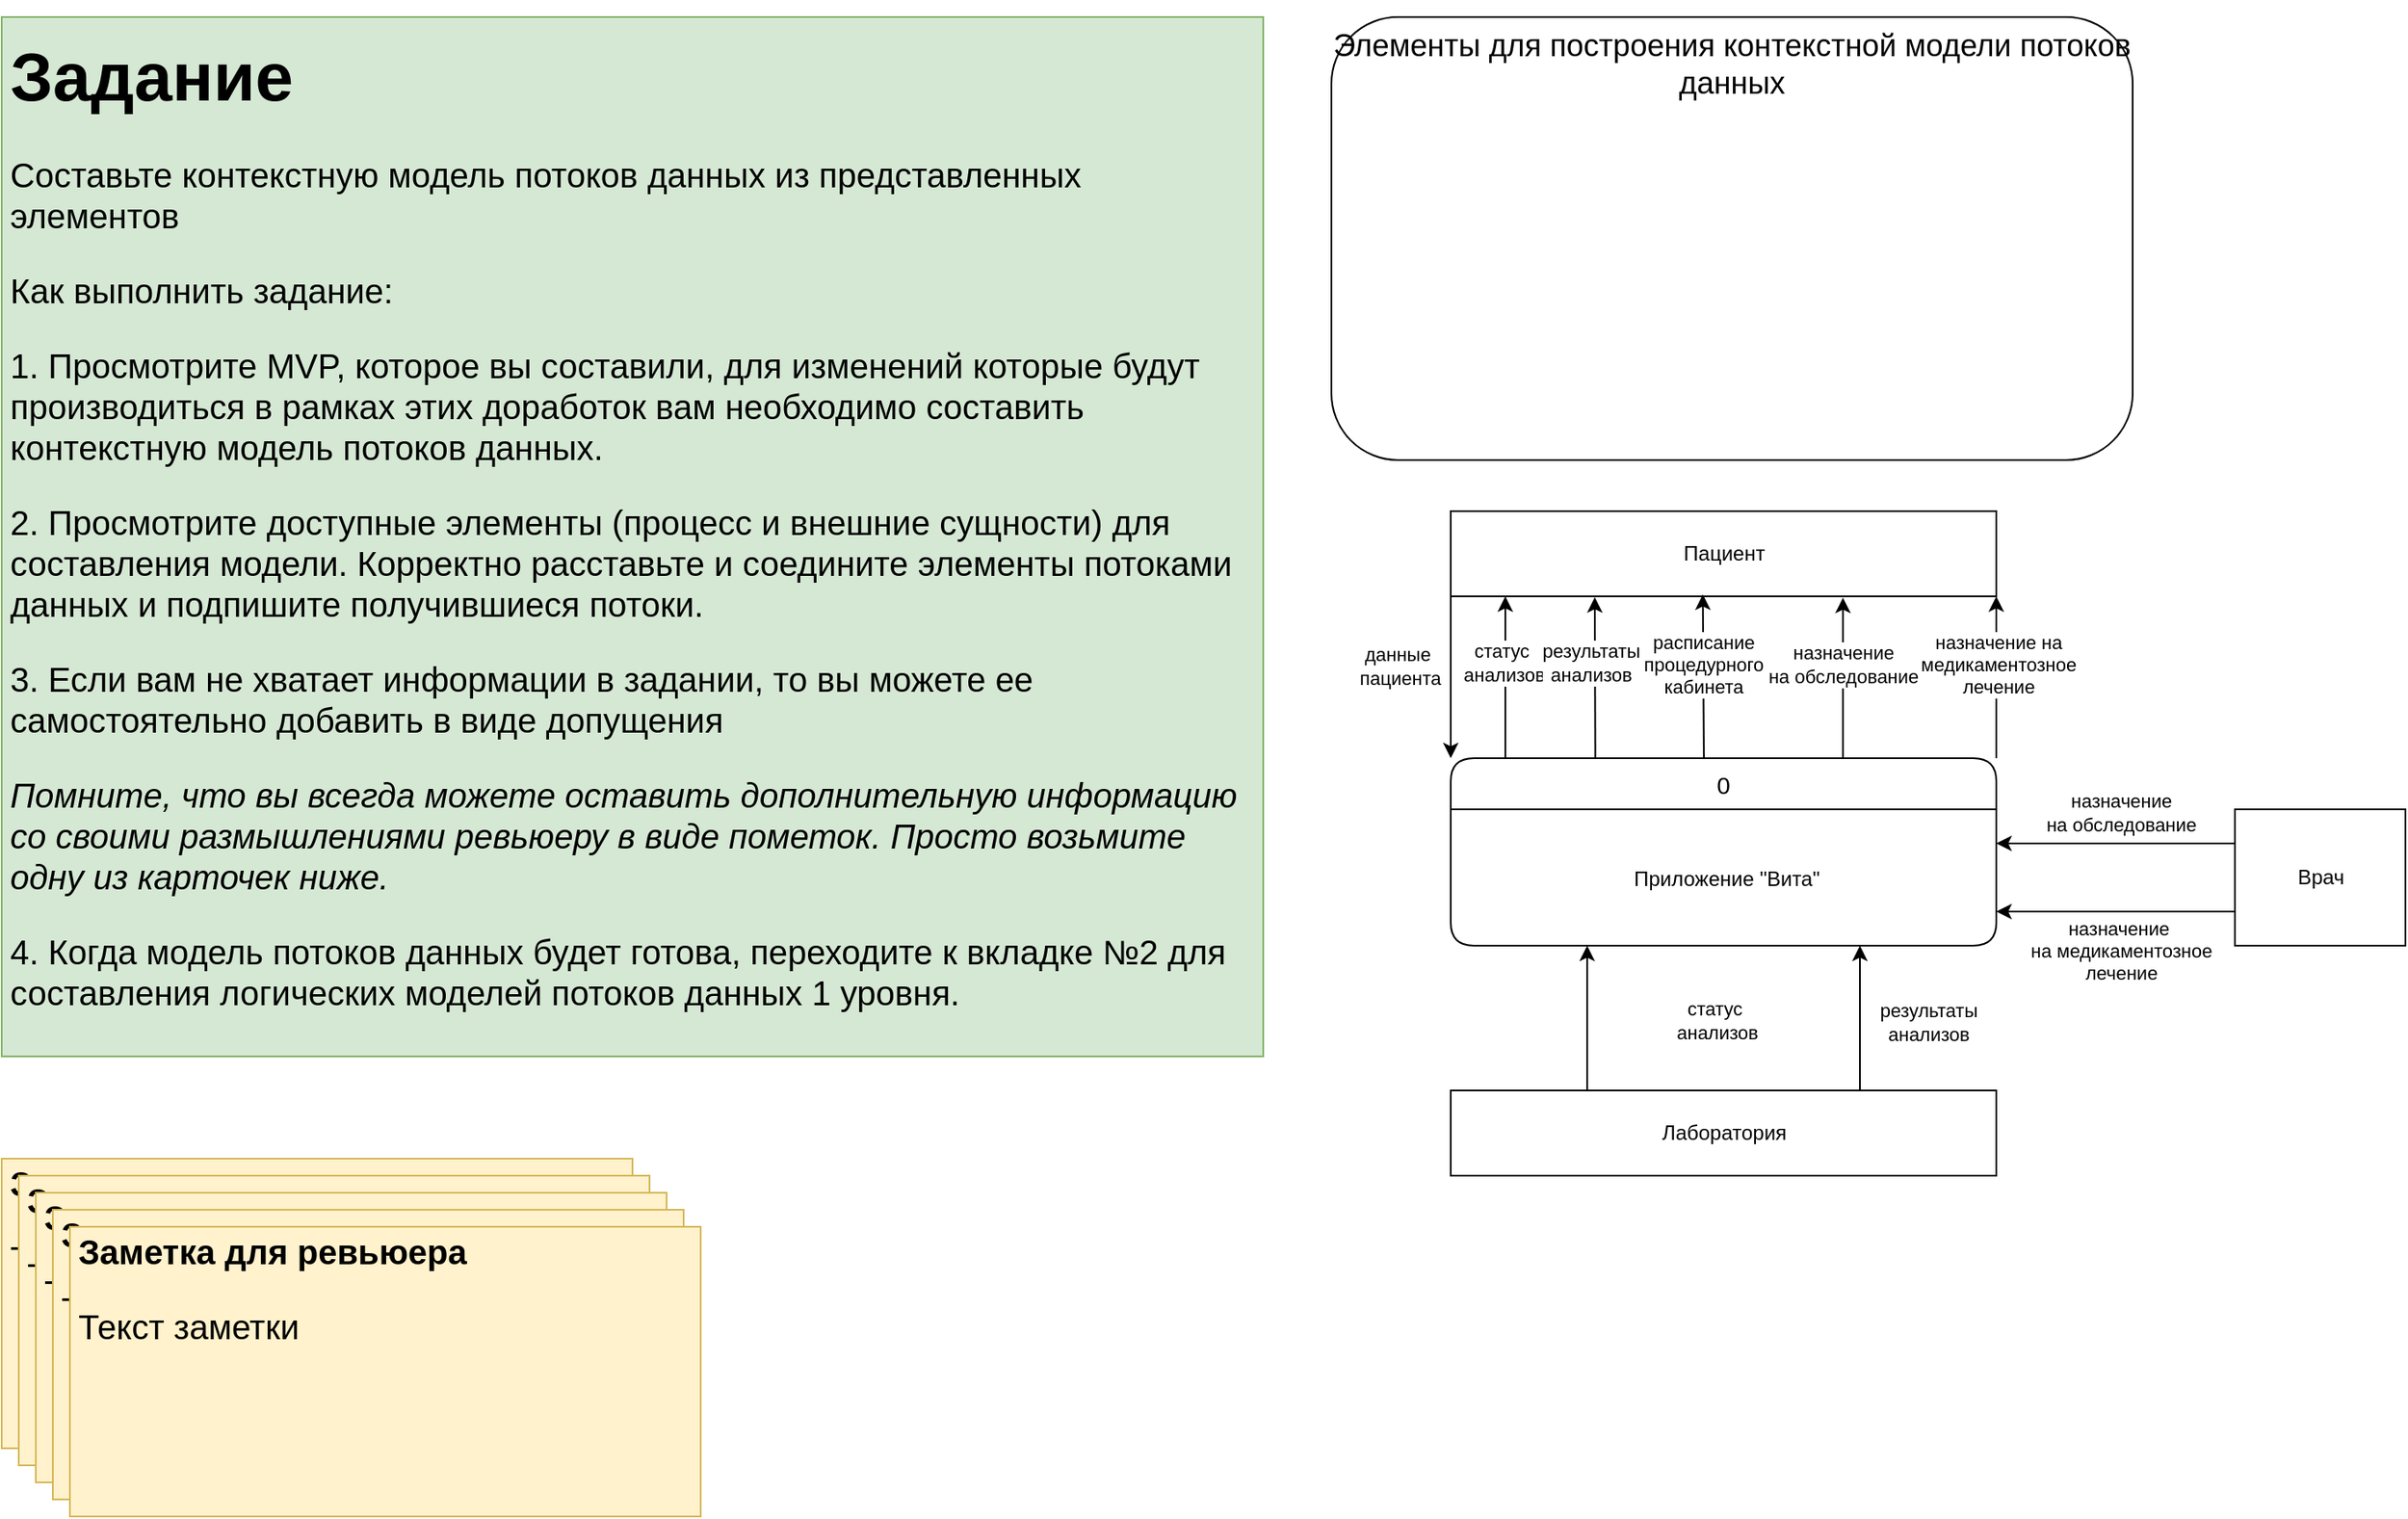 <mxfile version="21.6.1" type="device" pages="2">
  <diagram id="FZimzOWbiY0pmrnXrLaN" name="DFD контекстная">
    <mxGraphModel dx="2186" dy="1904" grid="1" gridSize="10" guides="1" tooltips="1" connect="1" arrows="1" fold="1" page="1" pageScale="1" pageWidth="827" pageHeight="1169" math="0" shadow="0">
      <root>
        <mxCell id="0" />
        <mxCell id="1" parent="0" />
        <mxCell id="komNeLyyzliTDDAAMzvB-7" value="&lt;font style=&quot;font-size: 18px;&quot;&gt;Элементы для построения&amp;nbsp;&lt;span style=&quot;caret-color: rgb(0, 0, 0); text-align: start; text-size-adjust: auto;&quot; data-reactroot=&quot;&quot; class=&quot;notion-enable-hover&quot; data-token-index=&quot;0&quot;&gt;контекстной модели потоков данных&lt;/span&gt;&lt;/font&gt;" style="rounded=1;whiteSpace=wrap;html=1;verticalAlign=top;" parent="1" vertex="1">
          <mxGeometry x="10" y="-1120" width="470" height="260" as="geometry" />
        </mxCell>
        <mxCell id="5UiAa6i34-nmtpAbNAzd-2" style="edgeStyle=orthogonalEdgeStyle;rounded=0;orthogonalLoop=1;jettySize=auto;html=1;exitX=0;exitY=0.25;exitDx=0;exitDy=0;entryX=1;entryY=0.25;entryDx=0;entryDy=0;" parent="1" source="komNeLyyzliTDDAAMzvB-3" target="rhUK0AfXt017CsrgmApv-2" edge="1">
          <mxGeometry relative="1" as="geometry" />
        </mxCell>
        <mxCell id="5UiAa6i34-nmtpAbNAzd-3" style="edgeStyle=orthogonalEdgeStyle;rounded=0;orthogonalLoop=1;jettySize=auto;html=1;exitX=0;exitY=0.75;exitDx=0;exitDy=0;entryX=1;entryY=0.75;entryDx=0;entryDy=0;endArrow=classic;endFill=1;startArrow=none;startFill=0;" parent="1" source="komNeLyyzliTDDAAMzvB-3" target="rhUK0AfXt017CsrgmApv-2" edge="1">
          <mxGeometry relative="1" as="geometry" />
        </mxCell>
        <mxCell id="komNeLyyzliTDDAAMzvB-3" value="Врач" style="html=1;dashed=0;whitespace=wrap;" parent="1" vertex="1">
          <mxGeometry x="540" y="-655" width="100" height="80" as="geometry" />
        </mxCell>
        <mxCell id="komNeLyyzliTDDAAMzvB-4" value="Лаборатория" style="html=1;dashed=0;whitespace=wrap;" parent="1" vertex="1">
          <mxGeometry x="80" y="-490" width="320" height="50" as="geometry" />
        </mxCell>
        <mxCell id="komNeLyyzliTDDAAMzvB-5" value="Пациент" style="html=1;dashed=0;whitespace=wrap;" parent="1" vertex="1">
          <mxGeometry x="80" y="-830" width="320" height="50" as="geometry" />
        </mxCell>
        <mxCell id="komNeLyyzliTDDAAMzvB-8" value="&lt;h1&gt;&lt;font style=&quot;font-size: 40px;&quot;&gt;Задание&lt;/font&gt;&lt;/h1&gt;&lt;font style=&quot;font-size: 20px;&quot;&gt;Составьте контекстную модель потоков данных из представленных элементов&lt;br&gt;&lt;/font&gt;&lt;p style=&quot;font-size: 20px;&quot;&gt;&lt;font style=&quot;font-size: 20px;&quot;&gt;Как выполнить задание:&lt;/font&gt;&lt;/p&gt;&lt;p style=&quot;font-size: 20px;&quot;&gt;&lt;font style=&quot;font-size: 20px;&quot;&gt;1. Просмотрите MVP, которое вы составили, для изменений которые будут производиться в рамках этих доработок вам необходимо составить контекстную модель потоков данных.&amp;nbsp;&lt;/font&gt;&lt;/p&gt;&lt;p style=&quot;font-size: 20px;&quot;&gt;2. Просмотрите доступные элементы (процесс и внешние сущности) для составления модели.&lt;span style=&quot;background-color: initial;&quot;&gt;&amp;nbsp;Корректно расставьте и соедините элементы потоками данных и подпишите получившиеся потоки.&lt;/span&gt;&lt;/p&gt;&lt;p style=&quot;font-size: 20px;&quot;&gt;&lt;font style=&quot;font-size: 20px;&quot;&gt;3. Если вам не хватает информации в задании, то вы можете ее самостоятельно добавить в виде допущения&lt;/font&gt;&lt;/p&gt;&lt;p style=&quot;font-size: 20px;&quot;&gt;&lt;i&gt;Помните, что вы всегда можете оставить дополнительную информацию со своими размышлениями ревьюеру в виде пометок. Просто возьмите одну из карточек ниже.&amp;nbsp;&lt;/i&gt;&lt;/p&gt;&lt;p style=&quot;font-size: 20px;&quot;&gt;&lt;font style=&quot;font-size: 20px;&quot;&gt;4. Когда модель потоков данных будет готова, переходите к вкладке №2 для составления логических моделей потоков данных 1 уровня.&lt;/font&gt;&lt;/p&gt;" style="text;html=1;strokeColor=#82b366;fillColor=#d5e8d4;spacing=5;spacingTop=-20;whiteSpace=wrap;overflow=hidden;rounded=0;fontSize=16;" parent="1" vertex="1">
          <mxGeometry x="-770" y="-1120" width="740" height="610" as="geometry" />
        </mxCell>
        <mxCell id="komNeLyyzliTDDAAMzvB-9" value="&lt;h1 style=&quot;font-size: 20px;&quot;&gt;&lt;font style=&quot;font-size: 20px;&quot;&gt;Заметка для ревьюера&lt;/font&gt;&lt;/h1&gt;&lt;p style=&quot;font-size: 20px;&quot;&gt;&lt;font style=&quot;font-size: 20px;&quot;&gt;Текст заметки&lt;/font&gt;&lt;/p&gt;" style="text;html=1;strokeColor=#d6b656;fillColor=#fff2cc;spacing=5;spacingTop=-20;whiteSpace=wrap;overflow=hidden;rounded=0;fontSize=20;" parent="1" vertex="1">
          <mxGeometry x="-770" y="-450" width="370" height="170" as="geometry" />
        </mxCell>
        <mxCell id="komNeLyyzliTDDAAMzvB-10" value="&lt;h1 style=&quot;font-size: 20px;&quot;&gt;&lt;font style=&quot;font-size: 20px;&quot;&gt;Заметка для ревьюера&lt;/font&gt;&lt;/h1&gt;&lt;p style=&quot;font-size: 20px;&quot;&gt;&lt;font style=&quot;font-size: 20px;&quot;&gt;Текст заметки&lt;/font&gt;&lt;/p&gt;" style="text;html=1;strokeColor=#d6b656;fillColor=#fff2cc;spacing=5;spacingTop=-20;whiteSpace=wrap;overflow=hidden;rounded=0;fontSize=20;" parent="1" vertex="1">
          <mxGeometry x="-760" y="-440" width="370" height="170" as="geometry" />
        </mxCell>
        <mxCell id="komNeLyyzliTDDAAMzvB-11" value="&lt;h1 style=&quot;font-size: 20px;&quot;&gt;&lt;font style=&quot;font-size: 20px;&quot;&gt;Заметка для ревьюера&lt;/font&gt;&lt;/h1&gt;&lt;p style=&quot;font-size: 20px;&quot;&gt;&lt;font style=&quot;font-size: 20px;&quot;&gt;Текст заметки&lt;/font&gt;&lt;/p&gt;" style="text;html=1;strokeColor=#d6b656;fillColor=#fff2cc;spacing=5;spacingTop=-20;whiteSpace=wrap;overflow=hidden;rounded=0;fontSize=20;" parent="1" vertex="1">
          <mxGeometry x="-750" y="-430" width="370" height="170" as="geometry" />
        </mxCell>
        <mxCell id="komNeLyyzliTDDAAMzvB-12" value="&lt;h1 style=&quot;font-size: 20px;&quot;&gt;&lt;font style=&quot;font-size: 20px;&quot;&gt;Заметка для ревьюера&lt;/font&gt;&lt;/h1&gt;&lt;p style=&quot;font-size: 20px;&quot;&gt;&lt;font style=&quot;font-size: 20px;&quot;&gt;Текст заметки&lt;/font&gt;&lt;/p&gt;" style="text;html=1;strokeColor=#d6b656;fillColor=#fff2cc;spacing=5;spacingTop=-20;whiteSpace=wrap;overflow=hidden;rounded=0;fontSize=20;" parent="1" vertex="1">
          <mxGeometry x="-740" y="-420" width="370" height="170" as="geometry" />
        </mxCell>
        <mxCell id="komNeLyyzliTDDAAMzvB-13" value="&lt;h1 style=&quot;font-size: 20px;&quot;&gt;&lt;font style=&quot;font-size: 20px;&quot;&gt;Заметка для ревьюера&lt;/font&gt;&lt;/h1&gt;&lt;p style=&quot;font-size: 20px;&quot;&gt;&lt;font style=&quot;font-size: 20px;&quot;&gt;Текст заметки&lt;/font&gt;&lt;/p&gt;" style="text;html=1;strokeColor=#d6b656;fillColor=#fff2cc;spacing=5;spacingTop=-20;whiteSpace=wrap;overflow=hidden;rounded=0;fontSize=20;" parent="1" vertex="1">
          <mxGeometry x="-730" y="-410" width="370" height="170" as="geometry" />
        </mxCell>
        <mxCell id="5UiAa6i34-nmtpAbNAzd-6" style="edgeStyle=orthogonalEdgeStyle;rounded=0;orthogonalLoop=1;jettySize=auto;html=1;exitX=0;exitY=0;exitDx=0;exitDy=0;entryX=0;entryY=1;entryDx=0;entryDy=0;startArrow=classic;startFill=1;endArrow=none;endFill=0;" parent="1" source="rhUK0AfXt017CsrgmApv-1" target="komNeLyyzliTDDAAMzvB-5" edge="1">
          <mxGeometry relative="1" as="geometry" />
        </mxCell>
        <mxCell id="yztiGZCTDV8_Pqn9JOK7-1" value="данные&amp;nbsp;&lt;br style=&quot;border-color: var(--border-color);&quot;&gt;пациента" style="edgeLabel;html=1;align=center;verticalAlign=middle;resizable=0;points=[];" parent="5UiAa6i34-nmtpAbNAzd-6" vertex="1" connectable="0">
          <mxGeometry x="0.151" relative="1" as="geometry">
            <mxPoint x="-30" as="offset" />
          </mxGeometry>
        </mxCell>
        <mxCell id="5UiAa6i34-nmtpAbNAzd-7" style="edgeStyle=orthogonalEdgeStyle;rounded=0;orthogonalLoop=1;jettySize=auto;html=1;entryX=0.719;entryY=1.016;entryDx=0;entryDy=0;entryPerimeter=0;exitX=0.719;exitY=0.004;exitDx=0;exitDy=0;exitPerimeter=0;" parent="1" source="rhUK0AfXt017CsrgmApv-1" target="komNeLyyzliTDDAAMzvB-5" edge="1">
          <mxGeometry relative="1" as="geometry">
            <mxPoint x="280" y="-690" as="sourcePoint" />
            <Array as="points" />
          </mxGeometry>
        </mxCell>
        <mxCell id="rhUK0AfXt017CsrgmApv-1" value="0" style="swimlane;childLayout=stackLayout;horizontal=1;startSize=30;horizontalStack=0;rounded=1;fontSize=14;fontStyle=0;strokeWidth=1;resizeParent=0;resizeLast=1;shadow=0;dashed=0;align=center;fillColor=#FFFFFF;" parent="1" vertex="1">
          <mxGeometry x="80" y="-685" width="320" height="110" as="geometry" />
        </mxCell>
        <mxCell id="rhUK0AfXt017CsrgmApv-2" value="Приложение &quot;Вита&quot;" style="align=center;strokeColor=none;fillColor=none;spacingLeft=4;fontSize=12;verticalAlign=middle;resizable=0;rotatable=0;part=1;" parent="rhUK0AfXt017CsrgmApv-1" vertex="1">
          <mxGeometry y="30" width="320" height="80" as="geometry" />
        </mxCell>
        <mxCell id="5UiAa6i34-nmtpAbNAzd-4" style="edgeStyle=orthogonalEdgeStyle;rounded=0;orthogonalLoop=1;jettySize=auto;html=1;exitX=0.75;exitY=1;exitDx=0;exitDy=0;entryX=0.75;entryY=0;entryDx=0;entryDy=0;endArrow=none;endFill=0;startArrow=classic;startFill=1;" parent="1" source="rhUK0AfXt017CsrgmApv-2" target="komNeLyyzliTDDAAMzvB-4" edge="1">
          <mxGeometry relative="1" as="geometry" />
        </mxCell>
        <mxCell id="5UiAa6i34-nmtpAbNAzd-5" style="edgeStyle=orthogonalEdgeStyle;rounded=0;orthogonalLoop=1;jettySize=auto;html=1;exitX=0.25;exitY=1;exitDx=0;exitDy=0;entryX=0.25;entryY=0;entryDx=0;entryDy=0;startArrow=classic;startFill=1;endArrow=none;endFill=0;" parent="1" source="rhUK0AfXt017CsrgmApv-2" target="komNeLyyzliTDDAAMzvB-4" edge="1">
          <mxGeometry relative="1" as="geometry" />
        </mxCell>
        <mxCell id="4C3Xw3M5E_rxSA2_JD7l-1" value="назначение&lt;br style=&quot;border-color: var(--border-color);&quot;&gt;на обследование" style="edgeLabel;html=1;align=center;verticalAlign=middle;resizable=0;points=[];" parent="1" vertex="1" connectable="0">
          <mxGeometry x="310.0" y="-739.995" as="geometry" />
        </mxCell>
        <mxCell id="QDvDDxwoMI50mD7SYZni-1" value="назначение&amp;nbsp;&lt;br&gt;на медикаментозное&lt;br&gt;лечение" style="edgeLabel;html=1;align=center;verticalAlign=middle;resizable=0;points=[];" parent="1" vertex="1" connectable="0">
          <mxGeometry x="459.996" y="-580" as="geometry">
            <mxPoint x="13" y="8" as="offset" />
          </mxGeometry>
        </mxCell>
        <mxCell id="4FJCJqjWnsjJNMsJOvv6-1" value="назначение&lt;br&gt;на обследование" style="edgeLabel;html=1;align=center;verticalAlign=middle;resizable=0;points=[];" parent="1" vertex="1" connectable="0">
          <mxGeometry x="370.003" y="-530" as="geometry">
            <mxPoint x="103" y="-123" as="offset" />
          </mxGeometry>
        </mxCell>
        <mxCell id="zxtGXvCYWxITWLQLMkzj-1" value="результаты&lt;br&gt;анализов" style="edgeLabel;html=1;align=center;verticalAlign=middle;resizable=0;points=[];" parent="1" vertex="1" connectable="0">
          <mxGeometry x="360.0" y="-530.003" as="geometry" />
        </mxCell>
        <mxCell id="L6FBANYmvhba1uNkg4qb-1" value="статус&amp;nbsp;&lt;br&gt;анализов" style="edgeLabel;html=1;align=center;verticalAlign=middle;resizable=0;points=[];" parent="1" vertex="1" connectable="0">
          <mxGeometry x="150.0" y="-447.241" as="geometry">
            <mxPoint x="86" y="-84" as="offset" />
          </mxGeometry>
        </mxCell>
        <mxCell id="L6FBANYmvhba1uNkg4qb-2" style="edgeStyle=orthogonalEdgeStyle;rounded=0;orthogonalLoop=1;jettySize=auto;html=1;entryX=0.1;entryY=0.002;entryDx=0;entryDy=0;startArrow=classic;startFill=1;endArrow=none;endFill=0;entryPerimeter=0;" parent="1" target="rhUK0AfXt017CsrgmApv-1" edge="1">
          <mxGeometry relative="1" as="geometry">
            <mxPoint x="112" y="-780" as="sourcePoint" />
            <mxPoint x="180" y="-685" as="targetPoint" />
            <Array as="points">
              <mxPoint x="112" y="-780" />
            </Array>
          </mxGeometry>
        </mxCell>
        <mxCell id="L6FBANYmvhba1uNkg4qb-3" value="статус&amp;nbsp;&lt;br style=&quot;border-color: var(--border-color);&quot;&gt;анализов" style="edgeLabel;html=1;align=center;verticalAlign=middle;resizable=0;points=[];" parent="L6FBANYmvhba1uNkg4qb-2" connectable="0" vertex="1">
          <mxGeometry x="-0.073" y="-1" relative="1" as="geometry">
            <mxPoint y="-5" as="offset" />
          </mxGeometry>
        </mxCell>
        <mxCell id="L6FBANYmvhba1uNkg4qb-4" value="" style="endArrow=classic;html=1;rounded=0;entryX=0.264;entryY=1.01;entryDx=0;entryDy=0;exitX=0.265;exitY=-0.003;exitDx=0;exitDy=0;exitPerimeter=0;entryPerimeter=0;" parent="1" source="rhUK0AfXt017CsrgmApv-1" target="komNeLyyzliTDDAAMzvB-5" edge="1">
          <mxGeometry width="50" height="50" relative="1" as="geometry">
            <mxPoint x="280" y="-680" as="sourcePoint" />
            <mxPoint x="330" y="-730" as="targetPoint" />
          </mxGeometry>
        </mxCell>
        <mxCell id="L6FBANYmvhba1uNkg4qb-5" value="результаты&lt;br style=&quot;border-color: var(--border-color);&quot;&gt;анализов" style="edgeLabel;html=1;align=center;verticalAlign=middle;resizable=0;points=[];" parent="L6FBANYmvhba1uNkg4qb-4" vertex="1" connectable="0">
          <mxGeometry x="0.076" y="1" relative="1" as="geometry">
            <mxPoint x="-2" y="-5" as="offset" />
          </mxGeometry>
        </mxCell>
        <mxCell id="L6FBANYmvhba1uNkg4qb-6" value="" style="endArrow=classic;html=1;rounded=0;entryX=1;entryY=1;entryDx=0;entryDy=0;exitX=1;exitY=0;exitDx=0;exitDy=0;" parent="1" source="rhUK0AfXt017CsrgmApv-1" target="komNeLyyzliTDDAAMzvB-5" edge="1">
          <mxGeometry width="50" height="50" relative="1" as="geometry">
            <mxPoint x="350" y="-700" as="sourcePoint" />
            <mxPoint x="400" y="-750" as="targetPoint" />
          </mxGeometry>
        </mxCell>
        <mxCell id="L6FBANYmvhba1uNkg4qb-10" value="назначение&amp;nbsp;на &lt;br&gt;медикаментозное&lt;br style=&quot;border-color: var(--border-color);&quot;&gt;лечение" style="edgeLabel;html=1;align=center;verticalAlign=middle;resizable=0;points=[];" parent="L6FBANYmvhba1uNkg4qb-6" vertex="1" connectable="0">
          <mxGeometry x="0.248" y="-1" relative="1" as="geometry">
            <mxPoint y="4" as="offset" />
          </mxGeometry>
        </mxCell>
        <mxCell id="Kh1CbkRhkAGDhkwCrPzZ-5" value="" style="endArrow=classic;html=1;rounded=0;entryX=0.462;entryY=0.978;entryDx=0;entryDy=0;exitX=0.464;exitY=0.004;exitDx=0;exitDy=0;entryPerimeter=0;exitPerimeter=0;" parent="1" source="rhUK0AfXt017CsrgmApv-1" target="komNeLyyzliTDDAAMzvB-5" edge="1">
          <mxGeometry width="50" height="50" relative="1" as="geometry">
            <mxPoint x="240" y="-690" as="sourcePoint" />
            <mxPoint x="160" y="-750" as="targetPoint" />
          </mxGeometry>
        </mxCell>
        <mxCell id="Kh1CbkRhkAGDhkwCrPzZ-6" value="расписание&lt;br&gt;процедурного&lt;br&gt;кабинета" style="edgeLabel;html=1;align=center;verticalAlign=middle;resizable=0;points=[];" parent="Kh1CbkRhkAGDhkwCrPzZ-5" connectable="0" vertex="1">
          <mxGeometry x="0.147" y="1" relative="1" as="geometry">
            <mxPoint x="1" as="offset" />
          </mxGeometry>
        </mxCell>
      </root>
    </mxGraphModel>
  </diagram>
  <diagram id="5hfhekeH1kYWlCb4wukP" name="DFD логические">
    <mxGraphModel dx="3298" dy="2505" grid="1" gridSize="10" guides="1" tooltips="1" connect="1" arrows="1" fold="1" page="1" pageScale="1" pageWidth="827" pageHeight="1169" math="0" shadow="0">
      <root>
        <mxCell id="0" />
        <mxCell id="1" parent="0" />
        <mxCell id="a9Sl7O8uez9xCAdCzFx1-1" value="&lt;font style=&quot;font-size: 20px;&quot;&gt;Элементы для построения л&lt;span style=&quot;caret-color: rgb(0, 0, 0); text-align: start; text-size-adjust: auto;&quot; data-reactroot=&quot;&quot; class=&quot;notion-enable-hover&quot; data-token-index=&quot;0&quot;&gt;огических моделей потоков данных уровня 1&lt;/span&gt;&lt;/font&gt;" style="rounded=1;whiteSpace=wrap;html=1;verticalAlign=top;" parent="1" vertex="1">
          <mxGeometry x="10" y="-1120" width="800" height="320" as="geometry" />
        </mxCell>
        <mxCell id="a9Sl7O8uez9xCAdCzFx1-50" value="Пациент" style="html=1;fontSize=11;" parent="1" vertex="1">
          <mxGeometry x="20" y="-770" width="290" height="50" as="geometry" />
        </mxCell>
        <mxCell id="a9Sl7O8uez9xCAdCzFx1-51" value="Врач" style="html=1;fontSize=11;" parent="1" vertex="1">
          <mxGeometry x="540" y="-570" width="100" height="40" as="geometry" />
        </mxCell>
        <mxCell id="a9Sl7O8uez9xCAdCzFx1-52" value="Пациент" style="html=1;fontSize=11;" parent="1" vertex="1">
          <mxGeometry x="960" y="-750" width="160" height="50" as="geometry" />
        </mxCell>
        <mxCell id="a9Sl7O8uez9xCAdCzFx1-53" value="Врач" style="html=1;fontSize=11;" parent="1" vertex="1">
          <mxGeometry x="960" y="-380" width="160" height="50" as="geometry" />
        </mxCell>
        <mxCell id="a9Sl7O8uez9xCAdCzFx1-55" value="Лаборатория" style="html=1;fontSize=11;" parent="1" vertex="1">
          <mxGeometry x="20" y="-400" width="290" height="50" as="geometry" />
        </mxCell>
        <mxCell id="JQqJk8gsrpiBfC45wu2H-1" value="&lt;h1&gt;&lt;font style=&quot;font-size: 40px;&quot;&gt;Задание&lt;/font&gt;&lt;/h1&gt;&lt;font style=&quot;font-size: 20px;&quot;&gt;Составьте две логические модели потоков данных 1 уровня из представленных элементов. По одной для каждого процесса.&lt;br&gt;&lt;/font&gt;&lt;p style=&quot;font-size: 20px;&quot;&gt;&lt;font style=&quot;font-size: 20px;&quot;&gt;Как выполнить задание:&lt;/font&gt;&lt;/p&gt;&lt;span style=&quot;font-size: 20px;&quot;&gt;1. Просмотрите MVP, которое вы составили, для изменений которые будут производиться в рамках этих доработок вам необходимо составить две логические модели потоков данных.&amp;nbsp;&lt;/span&gt;&lt;p style=&quot;font-size: 20px;&quot;&gt;2. Просмотрите доступные элементы (процесс и внешние сущности) для составления модели.&lt;span style=&quot;background-color: initial;&quot;&gt;&amp;nbsp;Корректно расставьте, соедините элементы потоками данных и подпишите получившиеся потоки.&amp;nbsp;&lt;/span&gt;&lt;/p&gt;&lt;p style=&quot;font-size: 20px;&quot;&gt;3. Добавьте в модели потоков данных к каждому процессу недостающие хранилища данных.&lt;/p&gt;&lt;p style=&quot;font-size: 20px;&quot;&gt;&lt;font style=&quot;font-size: 20px;&quot;&gt;4. Если вам не хватает информации в задании, то вы можете ее самостоятельно добавить в виде допущения&lt;/font&gt;&lt;/p&gt;&lt;p style=&quot;font-size: 20px;&quot;&gt;&lt;i&gt;Помните, что вы всегда можете оставить дополнительную информацию со своими размышлениями ревьюеру в виде пометок. Просто возьмите одну из карточек ниже.&amp;nbsp;&lt;/i&gt;&lt;/p&gt;&lt;p style=&quot;font-size: 20px;&quot;&gt;&lt;font style=&quot;font-size: 20px;&quot;&gt;5. Когда модели потоков данных будут готовы сохраните получившийся файл в формате .drawio, он понадобиться вам в части &quot;Ревью&quot;&lt;/font&gt;&lt;/p&gt;" style="text;html=1;strokeColor=#82b366;fillColor=#d5e8d4;spacing=5;spacingTop=-20;whiteSpace=wrap;overflow=hidden;rounded=0;fontSize=16;" parent="1" vertex="1">
          <mxGeometry x="-770" y="-1120" width="740" height="660" as="geometry" />
        </mxCell>
        <mxCell id="TyFQIvKSNbhwDLeUT2OL-1" value="1" style="swimlane;childLayout=stackLayout;horizontal=1;startSize=30;horizontalStack=0;rounded=1;fontSize=14;fontStyle=0;strokeWidth=1;resizeParent=0;resizeLast=1;shadow=0;dashed=0;align=center;fillColor=#FFFFFF;" parent="1" vertex="1">
          <mxGeometry x="20" y="-610" width="290" height="110" as="geometry" />
        </mxCell>
        <mxCell id="TyFQIvKSNbhwDLeUT2OL-2" value="Пройти обследование" style="align=center;strokeColor=none;fillColor=none;spacingLeft=4;fontSize=12;verticalAlign=middle;resizable=0;rotatable=0;part=1;" parent="TyFQIvKSNbhwDLeUT2OL-1" vertex="1">
          <mxGeometry y="30" width="290" height="80" as="geometry" />
        </mxCell>
        <mxCell id="jfRJq12P8PdNFq7zpwv4-1" value="2" style="swimlane;childLayout=stackLayout;horizontal=1;startSize=30;horizontalStack=0;rounded=1;fontSize=14;fontStyle=0;strokeWidth=1;resizeParent=0;resizeLast=1;shadow=0;dashed=0;align=center;fillColor=#FFFFFF;" parent="1" vertex="1">
          <mxGeometry x="960" y="-590" width="160" height="110" as="geometry" />
        </mxCell>
        <mxCell id="jfRJq12P8PdNFq7zpwv4-2" value="Пройти&#xa;медикаментозное &#xa;лечение" style="align=center;strokeColor=none;fillColor=none;spacingLeft=4;fontSize=12;verticalAlign=middle;resizable=0;rotatable=0;part=1;" parent="jfRJq12P8PdNFq7zpwv4-1" vertex="1">
          <mxGeometry y="30" width="160" height="80" as="geometry" />
        </mxCell>
        <mxCell id="LvPPWwWfilWsMwxd9Nst-1" value="данные&amp;nbsp;&lt;br&gt;пациента" style="endArrow=classic;html=1;rounded=0;exitX=0.03;exitY=1;exitDx=0;exitDy=0;entryX=0.031;entryY=-0.006;entryDx=0;entryDy=0;exitPerimeter=0;entryPerimeter=0;" parent="1" source="a9Sl7O8uez9xCAdCzFx1-50" target="TyFQIvKSNbhwDLeUT2OL-1" edge="1">
          <mxGeometry width="50" height="50" relative="1" as="geometry">
            <mxPoint x="250" y="-670" as="sourcePoint" />
            <mxPoint x="60" y="-690" as="targetPoint" />
          </mxGeometry>
        </mxCell>
        <mxCell id="LvPPWwWfilWsMwxd9Nst-3" value="" style="endArrow=classic;html=1;rounded=0;exitX=0.964;exitY=0.007;exitDx=0;exitDy=0;entryX=0.966;entryY=1.017;entryDx=0;entryDy=0;entryPerimeter=0;exitPerimeter=0;" parent="1" source="TyFQIvKSNbhwDLeUT2OL-1" target="a9Sl7O8uez9xCAdCzFx1-50" edge="1">
          <mxGeometry width="50" height="50" relative="1" as="geometry">
            <mxPoint x="220" y="-640" as="sourcePoint" />
            <mxPoint x="270" y="-690" as="targetPoint" />
          </mxGeometry>
        </mxCell>
        <mxCell id="wJeVf1HVawVVO51wIr1y-11" value="расписание&lt;br&gt;процедурного&lt;br&gt;кабинета" style="edgeLabel;html=1;align=center;verticalAlign=middle;resizable=0;points=[];" parent="LvPPWwWfilWsMwxd9Nst-3" connectable="0" vertex="1">
          <mxGeometry x="0.004" relative="1" as="geometry">
            <mxPoint y="-2" as="offset" />
          </mxGeometry>
        </mxCell>
        <mxCell id="LvPPWwWfilWsMwxd9Nst-5" value="" style="endArrow=classic;html=1;rounded=0;exitX=1;exitY=0.25;exitDx=0;exitDy=0;entryX=0;entryY=0.25;entryDx=0;entryDy=0;" parent="1" source="TyFQIvKSNbhwDLeUT2OL-2" target="a9Sl7O8uez9xCAdCzFx1-51" edge="1">
          <mxGeometry width="50" height="50" relative="1" as="geometry">
            <mxPoint x="270" y="-450" as="sourcePoint" />
            <mxPoint x="320" y="-500" as="targetPoint" />
          </mxGeometry>
        </mxCell>
        <mxCell id="LvPPWwWfilWsMwxd9Nst-6" value="" style="endArrow=classic;html=1;rounded=0;entryX=1;entryY=0.5;entryDx=0;entryDy=0;exitX=0;exitY=0.75;exitDx=0;exitDy=0;" parent="1" source="a9Sl7O8uez9xCAdCzFx1-51" target="TyFQIvKSNbhwDLeUT2OL-2" edge="1">
          <mxGeometry width="50" height="50" relative="1" as="geometry">
            <mxPoint x="270" y="-450" as="sourcePoint" />
            <mxPoint x="320" y="-500" as="targetPoint" />
          </mxGeometry>
        </mxCell>
        <mxCell id="LvPPWwWfilWsMwxd9Nst-7" value="назначение&lt;br&gt;на обследование" style="edgeLabel;html=1;align=center;verticalAlign=middle;resizable=0;points=[];" parent="LvPPWwWfilWsMwxd9Nst-6" vertex="1" connectable="0">
          <mxGeometry x="-0.096" y="-1" relative="1" as="geometry">
            <mxPoint x="54" y="21" as="offset" />
          </mxGeometry>
        </mxCell>
        <mxCell id="LvPPWwWfilWsMwxd9Nst-8" value="запрос&lt;br&gt;на обследование" style="edgeLabel;html=1;align=center;verticalAlign=middle;resizable=0;points=[];" parent="1" vertex="1" connectable="0">
          <mxGeometry x="489.996" y="-584" as="geometry" />
        </mxCell>
        <mxCell id="LvPPWwWfilWsMwxd9Nst-11" value="" style="endArrow=classic;html=1;rounded=0;exitX=0.5;exitY=0;exitDx=0;exitDy=0;entryX=0.5;entryY=1;entryDx=0;entryDy=0;" parent="1" source="a9Sl7O8uez9xCAdCzFx1-55" target="TyFQIvKSNbhwDLeUT2OL-2" edge="1">
          <mxGeometry width="50" height="50" relative="1" as="geometry">
            <mxPoint x="280" y="-500" as="sourcePoint" />
            <mxPoint x="330" y="-550" as="targetPoint" />
          </mxGeometry>
        </mxCell>
        <mxCell id="LvPPWwWfilWsMwxd9Nst-13" value="результаты&lt;br&gt;анализов" style="edgeLabel;html=1;align=center;verticalAlign=middle;resizable=0;points=[];" parent="LvPPWwWfilWsMwxd9Nst-11" vertex="1" connectable="0">
          <mxGeometry x="0.077" y="-1" relative="1" as="geometry">
            <mxPoint as="offset" />
          </mxGeometry>
        </mxCell>
        <mxCell id="LvPPWwWfilWsMwxd9Nst-14" value="" style="endArrow=classic;html=1;rounded=0;exitX=0.75;exitY=0;exitDx=0;exitDy=0;entryX=0.75;entryY=1;entryDx=0;entryDy=0;" parent="1" source="jfRJq12P8PdNFq7zpwv4-1" target="a9Sl7O8uez9xCAdCzFx1-52" edge="1">
          <mxGeometry width="50" height="50" relative="1" as="geometry">
            <mxPoint x="1080" y="-590" as="sourcePoint" />
            <mxPoint x="1080" y="-700" as="targetPoint" />
          </mxGeometry>
        </mxCell>
        <mxCell id="LvPPWwWfilWsMwxd9Nst-15" value="назначение на&amp;nbsp;&lt;br&gt;медикаментозного&lt;br style=&quot;border-color: var(--border-color); padding: 0px; margin: 0px; font-size: 12px; background-color: rgb(251, 251, 251);&quot;&gt;&lt;span style=&quot;font-size: 12px; background-color: rgb(251, 251, 251);&quot;&gt;лечение&lt;/span&gt;" style="edgeLabel;html=1;align=center;verticalAlign=middle;resizable=0;points=[];" parent="LvPPWwWfilWsMwxd9Nst-14" vertex="1" connectable="0">
          <mxGeometry x="-0.102" y="-1" relative="1" as="geometry">
            <mxPoint x="52" y="-7" as="offset" />
          </mxGeometry>
        </mxCell>
        <mxCell id="LvPPWwWfilWsMwxd9Nst-16" value="данные&amp;nbsp;&lt;br&gt;пациента" style="endArrow=classic;html=1;rounded=0;entryX=0.25;entryY=0;entryDx=0;entryDy=0;" parent="1" target="jfRJq12P8PdNFq7zpwv4-1" edge="1">
          <mxGeometry x="-0.091" y="-30" width="50" height="50" relative="1" as="geometry">
            <mxPoint x="1000" y="-700" as="sourcePoint" />
            <mxPoint x="1000" y="-592" as="targetPoint" />
            <mxPoint as="offset" />
          </mxGeometry>
        </mxCell>
        <mxCell id="LvPPWwWfilWsMwxd9Nst-17" value="" style="endArrow=classic;html=1;rounded=0;exitX=0.75;exitY=0;exitDx=0;exitDy=0;entryX=0.75;entryY=1;entryDx=0;entryDy=0;" parent="1" source="a9Sl7O8uez9xCAdCzFx1-53" target="jfRJq12P8PdNFq7zpwv4-2" edge="1">
          <mxGeometry width="50" height="50" relative="1" as="geometry">
            <mxPoint x="610" y="-400" as="sourcePoint" />
            <mxPoint x="610" y="-470" as="targetPoint" />
          </mxGeometry>
        </mxCell>
        <mxCell id="LvPPWwWfilWsMwxd9Nst-18" value="назначение на&lt;br&gt;медикаментозное&lt;br&gt;лечение" style="edgeLabel;html=1;align=center;verticalAlign=middle;resizable=0;points=[];" parent="LvPPWwWfilWsMwxd9Nst-17" vertex="1" connectable="0">
          <mxGeometry x="0.077" y="-1" relative="1" as="geometry">
            <mxPoint x="49" y="-4" as="offset" />
          </mxGeometry>
        </mxCell>
        <mxCell id="LvPPWwWfilWsMwxd9Nst-19" value="" style="endArrow=classic;html=1;rounded=0;exitX=0.25;exitY=1;exitDx=0;exitDy=0;entryX=0.25;entryY=0;entryDx=0;entryDy=0;" parent="1" source="jfRJq12P8PdNFq7zpwv4-2" target="a9Sl7O8uez9xCAdCzFx1-53" edge="1">
          <mxGeometry width="50" height="50" relative="1" as="geometry">
            <mxPoint x="900" y="-480" as="sourcePoint" />
            <mxPoint x="900" y="-380" as="targetPoint" />
          </mxGeometry>
        </mxCell>
        <mxCell id="LvPPWwWfilWsMwxd9Nst-20" value="запрос на&lt;br style=&quot;border-color: var(--border-color);&quot;&gt;медикаментозное&lt;br style=&quot;border-color: var(--border-color);&quot;&gt;лечение" style="edgeLabel;html=1;align=center;verticalAlign=middle;resizable=0;points=[];" parent="LvPPWwWfilWsMwxd9Nst-19" vertex="1" connectable="0">
          <mxGeometry x="-0.141" relative="1" as="geometry">
            <mxPoint x="-50" y="-1" as="offset" />
          </mxGeometry>
        </mxCell>
        <mxCell id="LvPPWwWfilWsMwxd9Nst-21" value="D1&amp;nbsp; &amp;nbsp; &amp;nbsp;Назначения на обследования" style="html=1;dashed=0;whiteSpace=wrap;shape=mxgraph.dfd.dataStoreID;align=left;spacingLeft=3;points=[[0,0],[0.5,0],[1,0],[0,0.5],[1,0.5],[0,1],[0.5,1],[1,1]];" parent="1" vertex="1">
          <mxGeometry x="540" y="-640" width="220" height="30" as="geometry" />
        </mxCell>
        <mxCell id="LvPPWwWfilWsMwxd9Nst-22" value="D2&amp;nbsp; &amp;nbsp; Результаты анализов" style="html=1;dashed=0;whiteSpace=wrap;shape=mxgraph.dfd.dataStoreID;align=left;spacingLeft=3;points=[[0,0],[0.5,0],[1,0],[0,0.5],[1,0.5],[0,1],[0.5,1],[1,1]];" parent="1" vertex="1">
          <mxGeometry x="540" y="-490" width="220" height="30" as="geometry" />
        </mxCell>
        <mxCell id="LvPPWwWfilWsMwxd9Nst-25" value="назначения на обследования" style="text;html=1;strokeColor=none;fillColor=none;align=center;verticalAlign=middle;whiteSpace=wrap;rounded=0;" parent="1" vertex="1">
          <mxGeometry x="350" y="-650" width="90" height="30" as="geometry" />
        </mxCell>
        <mxCell id="LvPPWwWfilWsMwxd9Nst-26" value="список анализов" style="text;html=1;strokeColor=none;fillColor=none;align=center;verticalAlign=middle;whiteSpace=wrap;rounded=0;" parent="1" vertex="1">
          <mxGeometry x="360" y="-480" width="70" height="30" as="geometry" />
        </mxCell>
        <mxCell id="LvPPWwWfilWsMwxd9Nst-27" value="D5&amp;nbsp; &amp;nbsp; Назначение на медикаментозное лечение" style="html=1;dashed=0;whiteSpace=wrap;shape=mxgraph.dfd.dataStoreID;align=left;spacingLeft=3;points=[[0,0],[0.5,0],[1,0],[0,0.5],[1,0.5],[0,1],[0.5,1],[1,1]];" parent="1" vertex="1">
          <mxGeometry x="1227" y="-548" width="283" height="30" as="geometry" />
        </mxCell>
        <mxCell id="LvPPWwWfilWsMwxd9Nst-28" value="" style="endArrow=classic;startArrow=classic;html=1;rounded=0;exitX=0.998;exitY=0.337;exitDx=0;exitDy=0;entryX=0;entryY=0.5;entryDx=0;entryDy=0;exitPerimeter=0;" parent="1" source="jfRJq12P8PdNFq7zpwv4-2" target="LvPPWwWfilWsMwxd9Nst-27" edge="1">
          <mxGeometry width="50" height="50" relative="1" as="geometry">
            <mxPoint x="1120.96" y="-532.72" as="sourcePoint" />
            <mxPoint x="1160" y="-534" as="targetPoint" />
          </mxGeometry>
        </mxCell>
        <mxCell id="LvPPWwWfilWsMwxd9Nst-29" value="назначение на медикаментозное лечение" style="text;whiteSpace=wrap;html=1;align=center;" parent="1" vertex="1">
          <mxGeometry x="1131" y="-584" width="90" height="40" as="geometry" />
        </mxCell>
        <mxCell id="gMSUhv1zTKyEMGl24grD-2" style="edgeStyle=orthogonalEdgeStyle;rounded=0;orthogonalLoop=1;jettySize=auto;html=1;entryX=0;entryY=0.5;entryDx=0;entryDy=0;startArrow=classic;startFill=1;" parent="1" source="gMSUhv1zTKyEMGl24grD-1" target="TyFQIvKSNbhwDLeUT2OL-2" edge="1">
          <mxGeometry relative="1" as="geometry">
            <Array as="points">
              <mxPoint y="-305" />
              <mxPoint y="-540" />
            </Array>
          </mxGeometry>
        </mxCell>
        <mxCell id="wJeVf1HVawVVO51wIr1y-12" value="данные&lt;br style=&quot;border-color: var(--border-color);&quot;&gt;пациента" style="edgeLabel;html=1;align=center;verticalAlign=middle;resizable=0;points=[];" parent="gMSUhv1zTKyEMGl24grD-2" connectable="0" vertex="1">
          <mxGeometry x="-0.437" y="1" relative="1" as="geometry">
            <mxPoint as="offset" />
          </mxGeometry>
        </mxCell>
        <mxCell id="gMSUhv1zTKyEMGl24grD-1" value="D3&amp;nbsp; &amp;nbsp; Пациенты" style="html=1;dashed=0;whiteSpace=wrap;shape=mxgraph.dfd.dataStoreID;align=left;spacingLeft=3;points=[[0,0],[0.5,0],[1,0],[0,0.5],[1,0.5],[0,1],[0.5,1],[1,1]];" parent="1" vertex="1">
          <mxGeometry x="480" y="-320" width="200" height="30" as="geometry" />
        </mxCell>
        <mxCell id="gMSUhv1zTKyEMGl24grD-5" style="edgeStyle=orthogonalEdgeStyle;rounded=0;orthogonalLoop=1;jettySize=auto;html=1;entryX=0.998;entryY=0.102;entryDx=0;entryDy=0;entryPerimeter=0;startArrow=classic;startFill=1;" parent="1" source="gMSUhv1zTKyEMGl24grD-3" target="jfRJq12P8PdNFq7zpwv4-1" edge="1">
          <mxGeometry relative="1" as="geometry" />
        </mxCell>
        <mxCell id="gMSUhv1zTKyEMGl24grD-8" value="данные&lt;br&gt;пациента" style="edgeLabel;html=1;align=center;verticalAlign=middle;resizable=0;points=[];" parent="gMSUhv1zTKyEMGl24grD-5" vertex="1" connectable="0">
          <mxGeometry x="-0.237" y="-2" relative="1" as="geometry">
            <mxPoint x="-13" y="-13" as="offset" />
          </mxGeometry>
        </mxCell>
        <mxCell id="gMSUhv1zTKyEMGl24grD-3" value="D3&amp;nbsp; &amp;nbsp; Пациенты" style="html=1;dashed=0;whiteSpace=wrap;shape=mxgraph.dfd.dataStoreID;align=left;spacingLeft=3;points=[[0,0],[0.5,0],[1,0],[0,0.5],[1,0.5],[0,1],[0.5,1],[1,1]];" parent="1" vertex="1">
          <mxGeometry x="1227" y="-594" width="283" height="30" as="geometry" />
        </mxCell>
        <mxCell id="gMSUhv1zTKyEMGl24grD-7" style="edgeStyle=orthogonalEdgeStyle;rounded=0;orthogonalLoop=1;jettySize=auto;html=1;entryX=0;entryY=0.25;entryDx=0;entryDy=0;startArrow=classic;startFill=1;exitX=0;exitY=0.5;exitDx=0;exitDy=0;" parent="1" source="gMSUhv1zTKyEMGl24grD-6" target="TyFQIvKSNbhwDLeUT2OL-2" edge="1">
          <mxGeometry relative="1" as="geometry">
            <Array as="points">
              <mxPoint x="-10" y="-245" />
              <mxPoint x="-10" y="-560" />
            </Array>
            <mxPoint x="260" y="-245" as="sourcePoint" />
            <mxPoint x="20" y="-560" as="targetPoint" />
          </mxGeometry>
        </mxCell>
        <mxCell id="wJeVf1HVawVVO51wIr1y-13" value="расписание" style="edgeLabel;html=1;align=center;verticalAlign=middle;resizable=0;points=[];" parent="gMSUhv1zTKyEMGl24grD-7" connectable="0" vertex="1">
          <mxGeometry x="-0.505" y="-1" relative="1" as="geometry">
            <mxPoint as="offset" />
          </mxGeometry>
        </mxCell>
        <mxCell id="gMSUhv1zTKyEMGl24grD-6" value="D4&amp;nbsp; &amp;nbsp; Расписание" style="html=1;dashed=0;whiteSpace=wrap;shape=mxgraph.dfd.dataStoreID;align=left;spacingLeft=3;points=[[0,0],[0.5,0],[1,0],[0,0.5],[1,0.5],[0,1],[0.5,1],[1,1]];" parent="1" vertex="1">
          <mxGeometry x="480" y="-260" width="200" height="30" as="geometry" />
        </mxCell>
        <mxCell id="wJeVf1HVawVVO51wIr1y-1" value="" style="endArrow=classic;html=1;rounded=0;entryX=0.701;entryY=1.021;entryDx=0;entryDy=0;entryPerimeter=0;exitX=0.701;exitY=0;exitDx=0;exitDy=0;exitPerimeter=0;" parent="1" source="TyFQIvKSNbhwDLeUT2OL-1" target="a9Sl7O8uez9xCAdCzFx1-50" edge="1">
          <mxGeometry width="50" height="50" relative="1" as="geometry">
            <mxPoint x="110" y="-590" as="sourcePoint" />
            <mxPoint x="160" y="-640" as="targetPoint" />
          </mxGeometry>
        </mxCell>
        <mxCell id="wJeVf1HVawVVO51wIr1y-10" value="статус&amp;nbsp;&lt;br style=&quot;border-color: var(--border-color);&quot;&gt;обследования" style="edgeLabel;html=1;align=center;verticalAlign=middle;resizable=0;points=[];" parent="wJeVf1HVawVVO51wIr1y-1" connectable="0" vertex="1">
          <mxGeometry x="0.079" relative="1" as="geometry">
            <mxPoint as="offset" />
          </mxGeometry>
        </mxCell>
        <mxCell id="wJeVf1HVawVVO51wIr1y-3" value="" style="endArrow=classic;html=1;rounded=0;exitX=0.472;exitY=0.003;exitDx=0;exitDy=0;exitPerimeter=0;entryX=0.474;entryY=1;entryDx=0;entryDy=0;entryPerimeter=0;" parent="1" source="TyFQIvKSNbhwDLeUT2OL-1" target="a9Sl7O8uez9xCAdCzFx1-50" edge="1">
          <mxGeometry width="50" height="50" relative="1" as="geometry">
            <mxPoint x="110" y="-620" as="sourcePoint" />
            <mxPoint x="160" y="-670" as="targetPoint" />
          </mxGeometry>
        </mxCell>
        <mxCell id="wJeVf1HVawVVO51wIr1y-9" value="результаты&lt;br style=&quot;border-color: var(--border-color);&quot;&gt;анализов" style="edgeLabel;html=1;align=center;verticalAlign=middle;resizable=0;points=[];" parent="wJeVf1HVawVVO51wIr1y-3" connectable="0" vertex="1">
          <mxGeometry x="0.079" y="-1" relative="1" as="geometry">
            <mxPoint as="offset" />
          </mxGeometry>
        </mxCell>
        <mxCell id="wJeVf1HVawVVO51wIr1y-5" value="" style="endArrow=classic;html=1;rounded=0;exitX=0.241;exitY=0;exitDx=0;exitDy=0;exitPerimeter=0;entryX=0.241;entryY=0.995;entryDx=0;entryDy=0;entryPerimeter=0;" parent="1" source="TyFQIvKSNbhwDLeUT2OL-1" target="a9Sl7O8uez9xCAdCzFx1-50" edge="1">
          <mxGeometry width="50" height="50" relative="1" as="geometry">
            <mxPoint x="110" y="-630" as="sourcePoint" />
            <mxPoint x="160" y="-680" as="targetPoint" />
          </mxGeometry>
        </mxCell>
        <mxCell id="wJeVf1HVawVVO51wIr1y-8" value="назначение&amp;nbsp;&lt;br style=&quot;border-color: var(--border-color);&quot;&gt;на&lt;br style=&quot;border-color: var(--border-color);&quot;&gt;обследование" style="edgeLabel;html=1;align=center;verticalAlign=middle;resizable=0;points=[];" parent="wJeVf1HVawVVO51wIr1y-5" connectable="0" vertex="1">
          <mxGeometry x="-0.021" relative="1" as="geometry">
            <mxPoint x="2" as="offset" />
          </mxGeometry>
        </mxCell>
        <mxCell id="wJeVf1HVawVVO51wIr1y-6" value="" style="endArrow=classic;startArrow=classic;html=1;rounded=0;entryX=0;entryY=0.5;entryDx=0;entryDy=0;exitX=1;exitY=0.172;exitDx=0;exitDy=0;exitPerimeter=0;" parent="1" source="TyFQIvKSNbhwDLeUT2OL-1" target="LvPPWwWfilWsMwxd9Nst-21" edge="1">
          <mxGeometry width="50" height="50" relative="1" as="geometry">
            <mxPoint x="450" y="-550" as="sourcePoint" />
            <mxPoint x="500" y="-600" as="targetPoint" />
          </mxGeometry>
        </mxCell>
        <mxCell id="wJeVf1HVawVVO51wIr1y-7" value="" style="endArrow=classic;startArrow=classic;html=1;rounded=0;entryX=0;entryY=0.5;entryDx=0;entryDy=0;exitX=0.999;exitY=0.915;exitDx=0;exitDy=0;exitPerimeter=0;" parent="1" source="TyFQIvKSNbhwDLeUT2OL-2" target="LvPPWwWfilWsMwxd9Nst-22" edge="1">
          <mxGeometry width="50" height="50" relative="1" as="geometry">
            <mxPoint x="300" y="-470" as="sourcePoint" />
            <mxPoint x="460" y="-400" as="targetPoint" />
          </mxGeometry>
        </mxCell>
        <mxCell id="wJeVf1HVawVVO51wIr1y-14" value="D6&amp;nbsp; &amp;nbsp; Назначение на обследование" style="html=1;dashed=0;whiteSpace=wrap;shape=mxgraph.dfd.dataStoreID;align=left;spacingLeft=3;points=[[0,0],[0.5,0],[1,0],[0,0.5],[1,0.5],[0,1],[0.5,1],[1,1]];" parent="1" vertex="1">
          <mxGeometry x="1227" y="-503" width="283" height="30" as="geometry" />
        </mxCell>
        <mxCell id="wJeVf1HVawVVO51wIr1y-15" value="" style="endArrow=classic;startArrow=classic;html=1;rounded=0;exitX=0.995;exitY=0.901;exitDx=0;exitDy=0;entryX=0;entryY=0.5;entryDx=0;entryDy=0;exitPerimeter=0;" parent="1" source="jfRJq12P8PdNFq7zpwv4-2" target="wJeVf1HVawVVO51wIr1y-14" edge="1">
          <mxGeometry width="50" height="50" relative="1" as="geometry">
            <mxPoint x="1120" y="-488" as="sourcePoint" />
            <mxPoint x="1160" y="-498" as="targetPoint" />
          </mxGeometry>
        </mxCell>
        <mxCell id="wJeVf1HVawVVO51wIr1y-16" value="назначение на обследование" style="text;whiteSpace=wrap;html=1;align=center;" parent="1" vertex="1">
          <mxGeometry x="1132" y="-529" width="90" height="40" as="geometry" />
        </mxCell>
      </root>
    </mxGraphModel>
  </diagram>
</mxfile>
